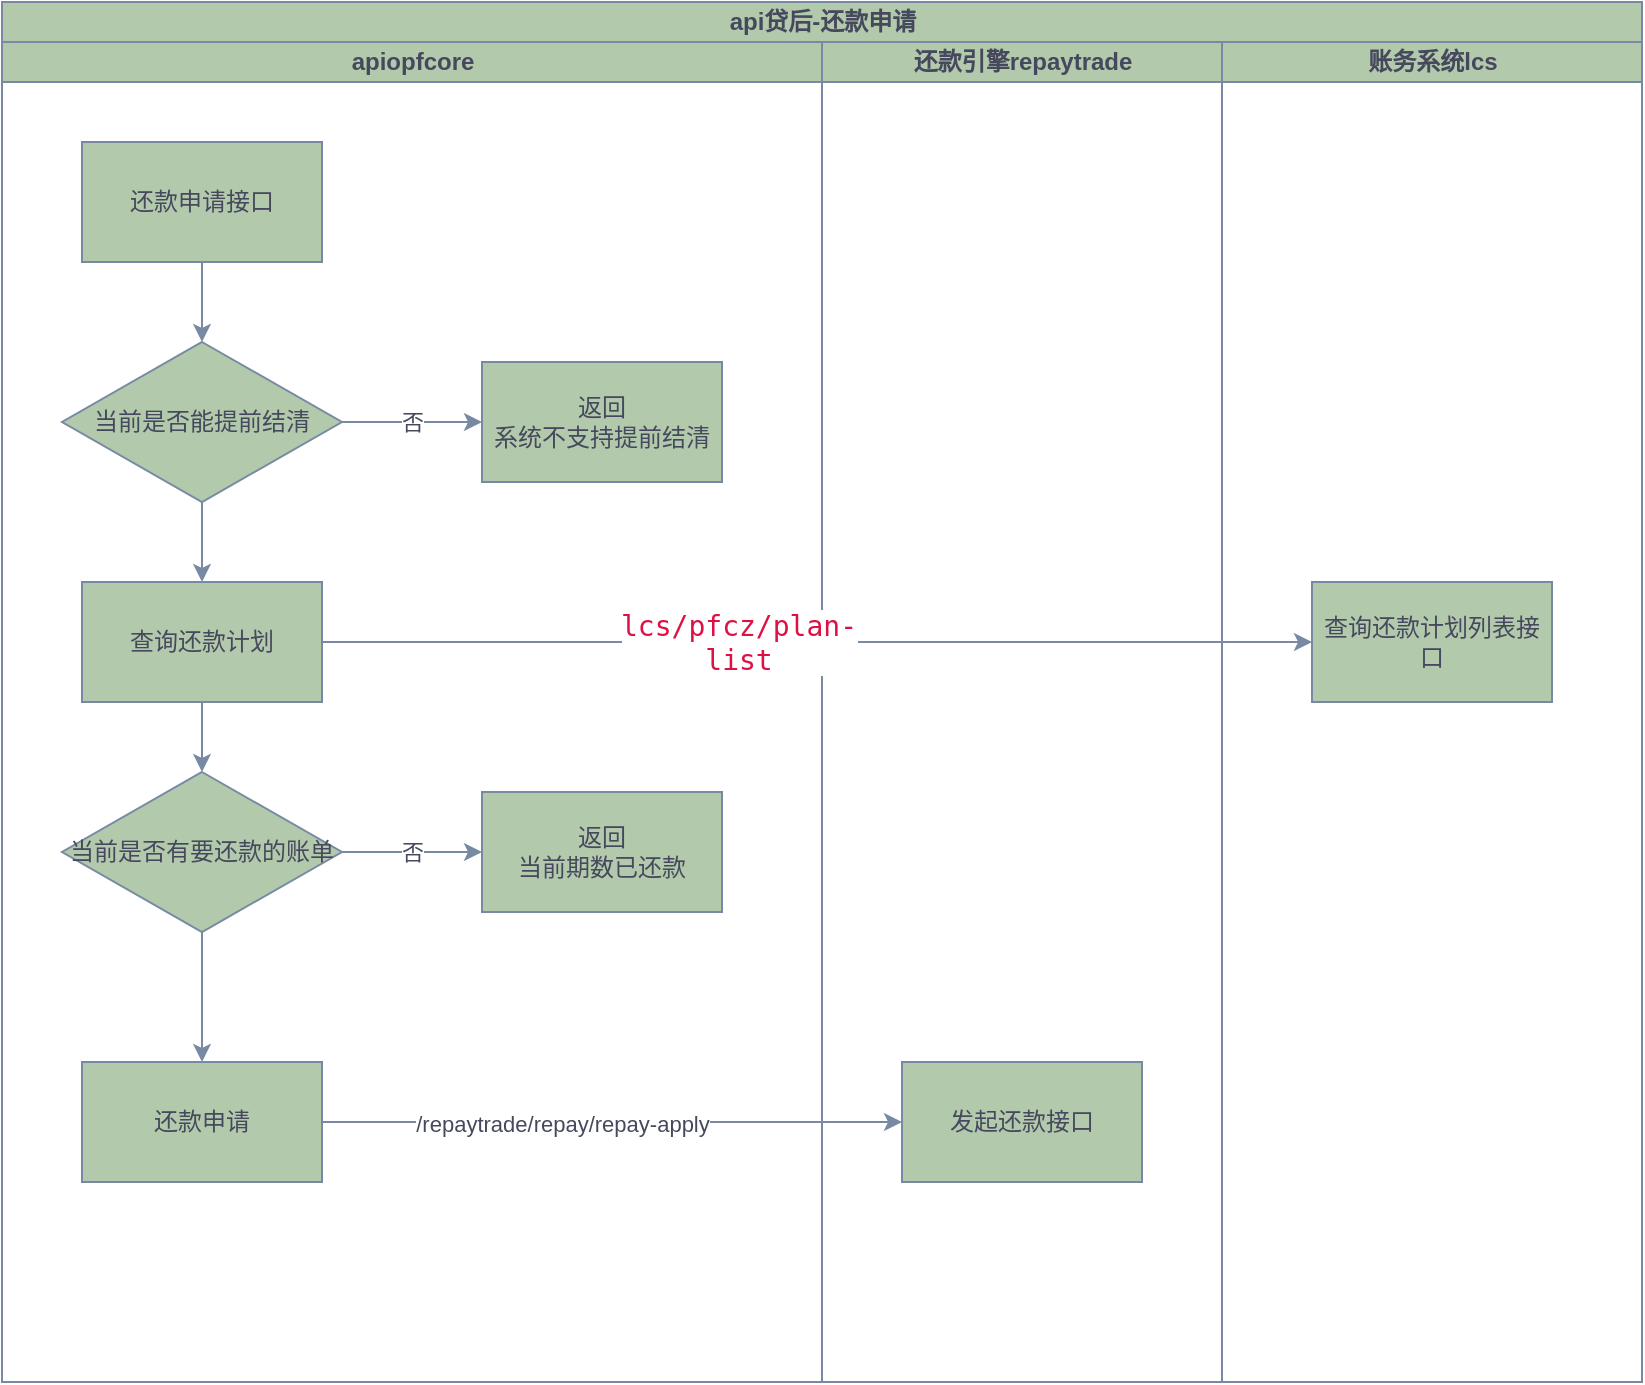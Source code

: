 <mxfile version="24.6.4" type="github">
  <diagram id="prtHgNgQTEPvFCAcTncT" name="Page-1">
    <mxGraphModel dx="869" dy="519" grid="1" gridSize="10" guides="1" tooltips="1" connect="1" arrows="1" fold="1" page="1" pageScale="1" pageWidth="827" pageHeight="1169" math="0" shadow="0">
      <root>
        <mxCell id="0" />
        <mxCell id="1" parent="0" />
        <mxCell id="lOro7IwkqPBN8DS7zrrR-1" value="api贷后-还款申请" style="swimlane;childLayout=stackLayout;resizeParent=1;resizeParentMax=0;startSize=20;html=1;labelBackgroundColor=none;fillColor=#B2C9AB;strokeColor=#788AA3;fontColor=#46495D;" vertex="1" parent="1">
          <mxGeometry x="220.0" y="200" width="820" height="690" as="geometry" />
        </mxCell>
        <mxCell id="lOro7IwkqPBN8DS7zrrR-2" value="apiopfcore" style="swimlane;startSize=20;html=1;labelBackgroundColor=none;fillColor=#B2C9AB;strokeColor=#788AA3;fontColor=#46495D;" vertex="1" parent="lOro7IwkqPBN8DS7zrrR-1">
          <mxGeometry y="20" width="410" height="670" as="geometry" />
        </mxCell>
        <mxCell id="lOro7IwkqPBN8DS7zrrR-7" value="" style="edgeStyle=orthogonalEdgeStyle;rounded=0;orthogonalLoop=1;jettySize=auto;html=1;strokeColor=#788AA3;fontColor=#46495D;fillColor=#B2C9AB;" edge="1" parent="lOro7IwkqPBN8DS7zrrR-2" source="lOro7IwkqPBN8DS7zrrR-5" target="lOro7IwkqPBN8DS7zrrR-6">
          <mxGeometry relative="1" as="geometry" />
        </mxCell>
        <mxCell id="lOro7IwkqPBN8DS7zrrR-5" value="还款申请接口" style="rounded=0;whiteSpace=wrap;html=1;labelBackgroundColor=none;fillColor=#B2C9AB;strokeColor=#788AA3;fontColor=#46495D;" vertex="1" parent="lOro7IwkqPBN8DS7zrrR-2">
          <mxGeometry x="40.0" y="50" width="120" height="60" as="geometry" />
        </mxCell>
        <mxCell id="lOro7IwkqPBN8DS7zrrR-9" value="否" style="edgeStyle=orthogonalEdgeStyle;rounded=0;orthogonalLoop=1;jettySize=auto;html=1;strokeColor=#788AA3;fontColor=#46495D;fillColor=#B2C9AB;" edge="1" parent="lOro7IwkqPBN8DS7zrrR-2" source="lOro7IwkqPBN8DS7zrrR-6" target="lOro7IwkqPBN8DS7zrrR-8">
          <mxGeometry relative="1" as="geometry" />
        </mxCell>
        <mxCell id="lOro7IwkqPBN8DS7zrrR-11" value="" style="edgeStyle=orthogonalEdgeStyle;rounded=0;orthogonalLoop=1;jettySize=auto;html=1;strokeColor=#788AA3;fontColor=#46495D;fillColor=#B2C9AB;" edge="1" parent="lOro7IwkqPBN8DS7zrrR-2" source="lOro7IwkqPBN8DS7zrrR-6">
          <mxGeometry relative="1" as="geometry">
            <mxPoint x="100" y="270" as="targetPoint" />
          </mxGeometry>
        </mxCell>
        <mxCell id="lOro7IwkqPBN8DS7zrrR-6" value="当前是否能提前结清" style="rhombus;whiteSpace=wrap;html=1;fillColor=#B2C9AB;strokeColor=#788AA3;fontColor=#46495D;rounded=0;labelBackgroundColor=none;" vertex="1" parent="lOro7IwkqPBN8DS7zrrR-2">
          <mxGeometry x="30" y="150" width="140" height="80" as="geometry" />
        </mxCell>
        <mxCell id="lOro7IwkqPBN8DS7zrrR-8" value="返回&lt;div&gt;系统不支持提前结清&lt;/div&gt;" style="whiteSpace=wrap;html=1;fillColor=#B2C9AB;strokeColor=#788AA3;fontColor=#46495D;rounded=0;labelBackgroundColor=none;" vertex="1" parent="lOro7IwkqPBN8DS7zrrR-2">
          <mxGeometry x="240" y="160" width="120" height="60" as="geometry" />
        </mxCell>
        <mxCell id="lOro7IwkqPBN8DS7zrrR-17" style="edgeStyle=orthogonalEdgeStyle;rounded=0;orthogonalLoop=1;jettySize=auto;html=1;entryX=0.5;entryY=0;entryDx=0;entryDy=0;strokeColor=#788AA3;fontColor=#46495D;fillColor=#B2C9AB;" edge="1" parent="lOro7IwkqPBN8DS7zrrR-2" source="lOro7IwkqPBN8DS7zrrR-12" target="lOro7IwkqPBN8DS7zrrR-16">
          <mxGeometry relative="1" as="geometry" />
        </mxCell>
        <mxCell id="lOro7IwkqPBN8DS7zrrR-12" value="查询还款计划" style="rounded=0;whiteSpace=wrap;html=1;labelBackgroundColor=none;fillColor=#B2C9AB;strokeColor=#788AA3;fontColor=#46495D;" vertex="1" parent="lOro7IwkqPBN8DS7zrrR-2">
          <mxGeometry x="40.0" y="270" width="120" height="60" as="geometry" />
        </mxCell>
        <mxCell id="lOro7IwkqPBN8DS7zrrR-19" value="否" style="edgeStyle=orthogonalEdgeStyle;rounded=0;orthogonalLoop=1;jettySize=auto;html=1;strokeColor=#788AA3;fontColor=#46495D;fillColor=#B2C9AB;" edge="1" parent="lOro7IwkqPBN8DS7zrrR-2" source="lOro7IwkqPBN8DS7zrrR-16" target="lOro7IwkqPBN8DS7zrrR-18">
          <mxGeometry relative="1" as="geometry" />
        </mxCell>
        <mxCell id="lOro7IwkqPBN8DS7zrrR-21" value="" style="edgeStyle=orthogonalEdgeStyle;rounded=0;orthogonalLoop=1;jettySize=auto;html=1;strokeColor=#788AA3;fontColor=#46495D;fillColor=#B2C9AB;" edge="1" parent="lOro7IwkqPBN8DS7zrrR-2" source="lOro7IwkqPBN8DS7zrrR-16" target="lOro7IwkqPBN8DS7zrrR-20">
          <mxGeometry relative="1" as="geometry" />
        </mxCell>
        <mxCell id="lOro7IwkqPBN8DS7zrrR-16" value="当前是否有要还款的账单" style="rhombus;whiteSpace=wrap;html=1;fillColor=#B2C9AB;strokeColor=#788AA3;fontColor=#46495D;rounded=0;labelBackgroundColor=none;" vertex="1" parent="lOro7IwkqPBN8DS7zrrR-2">
          <mxGeometry x="30" y="365" width="140" height="80" as="geometry" />
        </mxCell>
        <mxCell id="lOro7IwkqPBN8DS7zrrR-18" value="返回&lt;div&gt;当前期数已还款&lt;/div&gt;" style="whiteSpace=wrap;html=1;fillColor=#B2C9AB;strokeColor=#788AA3;fontColor=#46495D;rounded=0;labelBackgroundColor=none;" vertex="1" parent="lOro7IwkqPBN8DS7zrrR-2">
          <mxGeometry x="240" y="375" width="120" height="60" as="geometry" />
        </mxCell>
        <mxCell id="lOro7IwkqPBN8DS7zrrR-20" value="还款申请" style="whiteSpace=wrap;html=1;fillColor=#B2C9AB;strokeColor=#788AA3;fontColor=#46495D;rounded=0;labelBackgroundColor=none;" vertex="1" parent="lOro7IwkqPBN8DS7zrrR-2">
          <mxGeometry x="40" y="510" width="120" height="60" as="geometry" />
        </mxCell>
        <mxCell id="lOro7IwkqPBN8DS7zrrR-3" value="还款引擎repaytrade" style="swimlane;startSize=20;html=1;labelBackgroundColor=none;fillColor=#B2C9AB;strokeColor=#788AA3;fontColor=#46495D;" vertex="1" parent="lOro7IwkqPBN8DS7zrrR-1">
          <mxGeometry x="410" y="20" width="200" height="670" as="geometry" />
        </mxCell>
        <mxCell id="lOro7IwkqPBN8DS7zrrR-22" value="发起还款接口" style="whiteSpace=wrap;html=1;fillColor=#B2C9AB;strokeColor=#788AA3;fontColor=#46495D;rounded=0;labelBackgroundColor=none;" vertex="1" parent="lOro7IwkqPBN8DS7zrrR-3">
          <mxGeometry x="40" y="510" width="120" height="60" as="geometry" />
        </mxCell>
        <mxCell id="lOro7IwkqPBN8DS7zrrR-4" value="账务系统lcs" style="swimlane;startSize=20;html=1;labelBackgroundColor=none;fillColor=#B2C9AB;strokeColor=#788AA3;fontColor=#46495D;" vertex="1" parent="lOro7IwkqPBN8DS7zrrR-1">
          <mxGeometry x="610" y="20" width="210" height="670" as="geometry" />
        </mxCell>
        <mxCell id="lOro7IwkqPBN8DS7zrrR-13" value="查询还款计划列表接口" style="rounded=0;whiteSpace=wrap;html=1;labelBackgroundColor=none;fillColor=#B2C9AB;strokeColor=#788AA3;fontColor=#46495D;" vertex="1" parent="lOro7IwkqPBN8DS7zrrR-4">
          <mxGeometry x="45.0" y="270" width="120" height="60" as="geometry" />
        </mxCell>
        <mxCell id="lOro7IwkqPBN8DS7zrrR-14" style="edgeStyle=orthogonalEdgeStyle;rounded=0;orthogonalLoop=1;jettySize=auto;html=1;strokeColor=#788AA3;fontColor=#46495D;fillColor=#B2C9AB;" edge="1" parent="lOro7IwkqPBN8DS7zrrR-1" source="lOro7IwkqPBN8DS7zrrR-12" target="lOro7IwkqPBN8DS7zrrR-13">
          <mxGeometry relative="1" as="geometry" />
        </mxCell>
        <mxCell id="lOro7IwkqPBN8DS7zrrR-15" value="&lt;span style=&quot;color: rgb(221, 17, 68); font-family: Consolas, monospace, tahoma, Arial; font-size: 14px; text-align: left; text-wrap: wrap;&quot;&gt;lcs/pfcz/plan-list&lt;/span&gt;" style="edgeLabel;html=1;align=center;verticalAlign=middle;resizable=0;points=[];strokeColor=#788AA3;fontColor=#46495D;fillColor=#B2C9AB;" vertex="1" connectable="0" parent="lOro7IwkqPBN8DS7zrrR-14">
          <mxGeometry x="-0.159" relative="1" as="geometry">
            <mxPoint as="offset" />
          </mxGeometry>
        </mxCell>
        <mxCell id="lOro7IwkqPBN8DS7zrrR-23" value="" style="edgeStyle=orthogonalEdgeStyle;rounded=0;orthogonalLoop=1;jettySize=auto;html=1;strokeColor=#788AA3;fontColor=#46495D;fillColor=#B2C9AB;" edge="1" parent="lOro7IwkqPBN8DS7zrrR-1" source="lOro7IwkqPBN8DS7zrrR-20" target="lOro7IwkqPBN8DS7zrrR-22">
          <mxGeometry relative="1" as="geometry" />
        </mxCell>
        <mxCell id="lOro7IwkqPBN8DS7zrrR-24" value="/repaytrade/repay/repay-apply" style="edgeLabel;html=1;align=center;verticalAlign=middle;resizable=0;points=[];strokeColor=#788AA3;fontColor=#46495D;fillColor=#B2C9AB;" vertex="1" connectable="0" parent="lOro7IwkqPBN8DS7zrrR-23">
          <mxGeometry x="-0.172" y="-1" relative="1" as="geometry">
            <mxPoint as="offset" />
          </mxGeometry>
        </mxCell>
      </root>
    </mxGraphModel>
  </diagram>
</mxfile>
